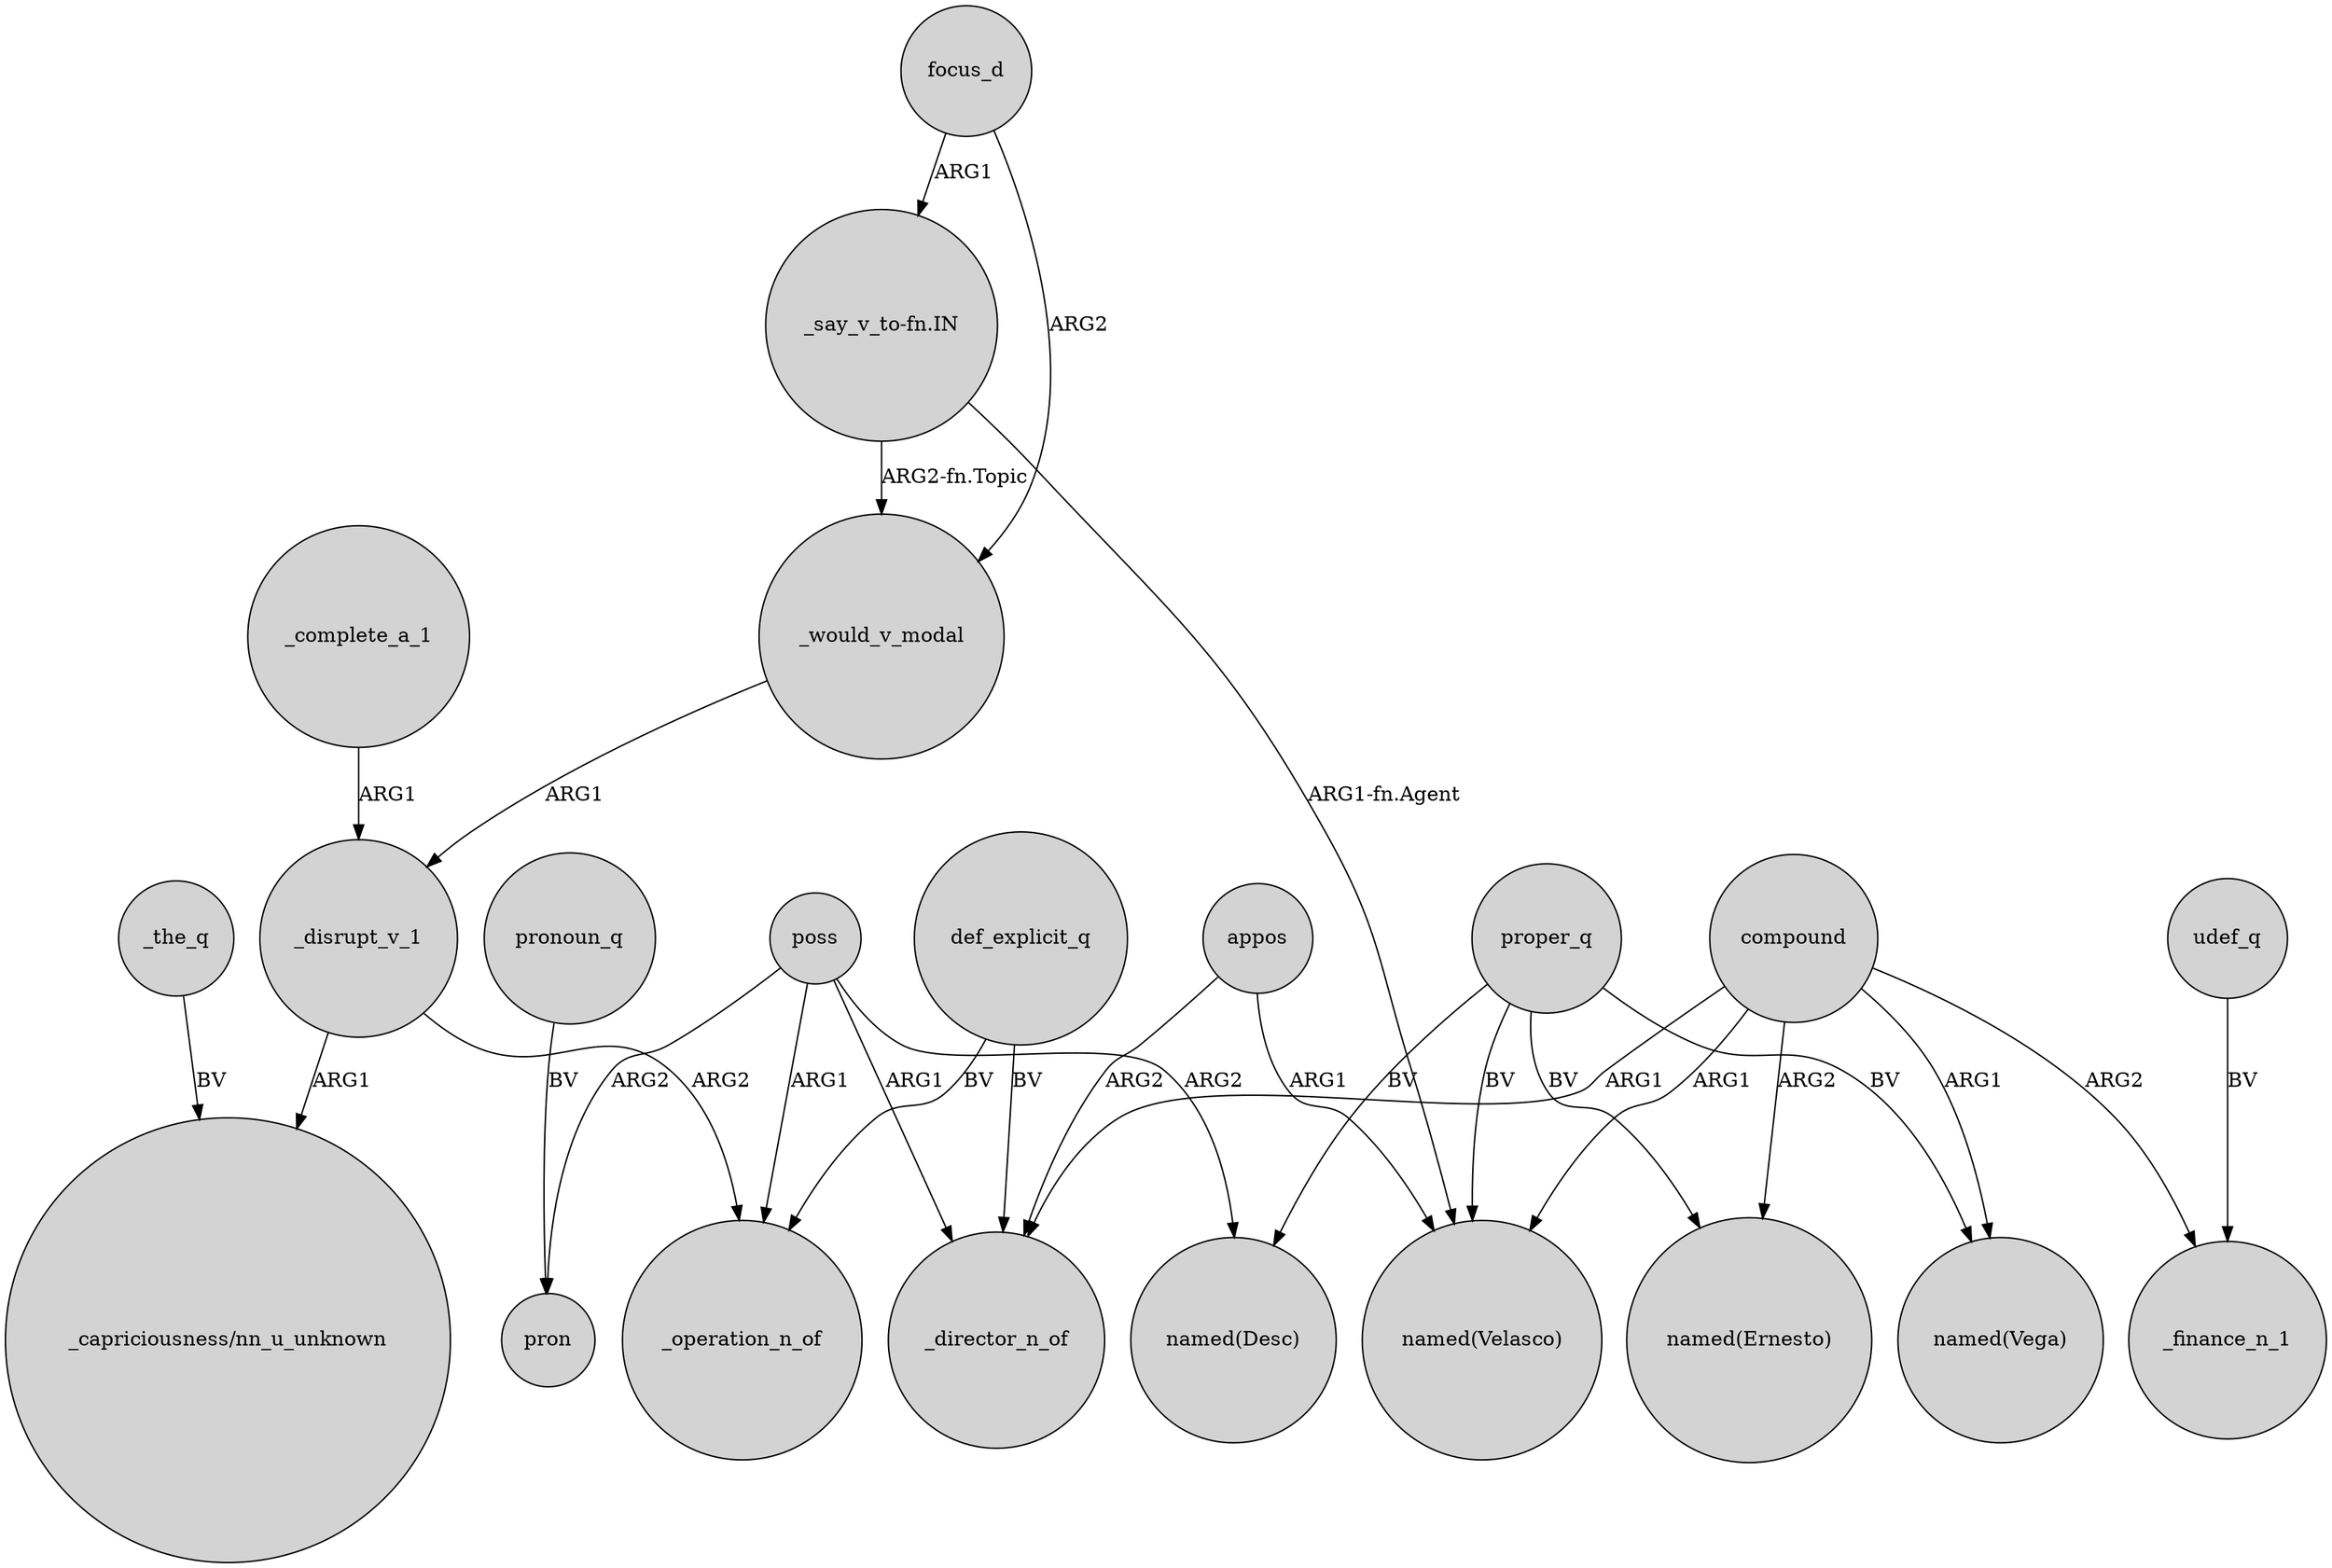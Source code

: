 digraph {
	node [shape=circle style=filled]
	"_say_v_to-fn.IN" -> _would_v_modal [label="ARG2-fn.Topic"]
	focus_d -> _would_v_modal [label=ARG2]
	_disrupt_v_1 -> "_capriciousness/nn_u_unknown" [label=ARG1]
	poss -> pron [label=ARG2]
	udef_q -> _finance_n_1 [label=BV]
	proper_q -> "named(Velasco)" [label=BV]
	poss -> _operation_n_of [label=ARG1]
	compound -> "named(Velasco)" [label=ARG1]
	poss -> _director_n_of [label=ARG1]
	_would_v_modal -> _disrupt_v_1 [label=ARG1]
	proper_q -> "named(Desc)" [label=BV]
	compound -> _finance_n_1 [label=ARG2]
	poss -> "named(Desc)" [label=ARG2]
	proper_q -> "named(Ernesto)" [label=BV]
	compound -> "named(Ernesto)" [label=ARG2]
	pronoun_q -> pron [label=BV]
	def_explicit_q -> _operation_n_of [label=BV]
	"_say_v_to-fn.IN" -> "named(Velasco)" [label="ARG1-fn.Agent"]
	proper_q -> "named(Vega)" [label=BV]
	_disrupt_v_1 -> _operation_n_of [label=ARG2]
	appos -> "named(Velasco)" [label=ARG1]
	_the_q -> "_capriciousness/nn_u_unknown" [label=BV]
	compound -> _director_n_of [label=ARG1]
	_complete_a_1 -> _disrupt_v_1 [label=ARG1]
	appos -> _director_n_of [label=ARG2]
	compound -> "named(Vega)" [label=ARG1]
	focus_d -> "_say_v_to-fn.IN" [label=ARG1]
	def_explicit_q -> _director_n_of [label=BV]
}
